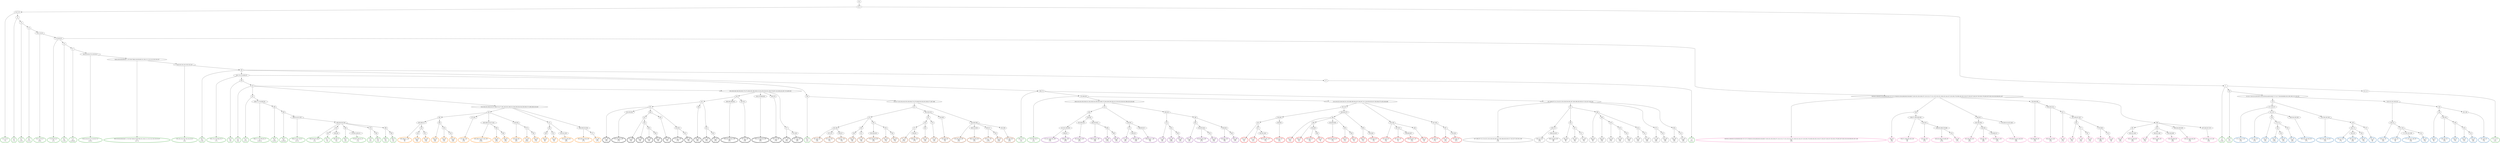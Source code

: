 digraph T {
	{
		rank=same
		420 [penwidth=3,colorscheme=set19,color=3,label="3;4;7;10_P\nP\n1.7%"]
		418 [penwidth=3,colorscheme=set19,color=3,label="14_P\nP\n1.1%"]
		416 [penwidth=3,colorscheme=set19,color=3,label="16_P\nP\n0.32%"]
		414 [penwidth=3,colorscheme=set19,color=3,label="18_P\nP\n0.11%"]
		412 [penwidth=3,colorscheme=set19,color=3,label="19;21;23;25_P\nP\n0.98%"]
		410 [penwidth=3,colorscheme=set19,color=3,label="27;28;30;32_P\nP\n0.2%"]
		408 [penwidth=3,colorscheme=set19,color=3,label="34_P\nP\n0.19%"]
		406 [penwidth=3,colorscheme=set19,color=3,label="37_P\nP\n0.0046%"]
		404 [penwidth=3,colorscheme=set19,color=3,label="40;42;43;45;47;51;53;55;57_P\nP\n0.002%"]
		402 [penwidth=3,colorscheme=set19,color=3,label="58;61;63;64;66;68;69;71;76;79;87;89;91;93;95;98;101;104;111;113;114;118;119;123_P\nP\n0.017%"]
		400 [penwidth=3,colorscheme=set19,color=3,label="126;130;134;145;150;154;155_P\nP\n3.8%"]
		398 [penwidth=3,colorscheme=set19,color=3,label="160_P\nP\n0.28%"]
		396 [penwidth=3,colorscheme=set19,color=3,label="165;170;179;189;197_P\nP\n2.7%"]
		394 [penwidth=3,colorscheme=set19,color=3,label="204_P\nP\n1.8%"]
		392 [penwidth=3,colorscheme=set19,color=3,label="213_P\nP\n4.8%"]
		390 [penwidth=3,colorscheme=set19,color=3,label="231_P\nP\n0.31%"]
		388 [penwidth=3,colorscheme=set19,color=3,label="266;271;276;286;291_P\nP\n0.0053%"]
		386 [penwidth=3,colorscheme=set19,color=3,label="300_P\nP\n0.002%"]
		384 [penwidth=3,colorscheme=set19,color=3,label="306_P\nP\n0.0059%"]
		382 [penwidth=3,colorscheme=set19,color=3,label="308;314;321;325_P\nP\n0.021%"]
		380 [penwidth=3,colorscheme=set19,color=3,label="338;339;345;348_P\nP\n3.4%"]
		377 [penwidth=3,colorscheme=set19,color=3,label="367_P\nP\n7.3%"]
		375 [penwidth=3,colorscheme=set19,color=3,label="380;392_P\nP\n7.9%"]
		373 [penwidth=3,colorscheme=set19,color=3,label="366_P\nP\n2.6%"]
		371 [penwidth=3,colorscheme=set19,color=3,label="379;391;400;411_P\nP\n5.2%"]
		369 [penwidth=3,colorscheme=set19,color=3,label="378_P\nP\n4.4%"]
		367 [penwidth=3,colorscheme=set19,color=3,label="390_P\nP\n9.2%"]
		365 [penwidth=3,colorscheme=set19,color=3,label="389_P\nP\n1.8%"]
		363 [penwidth=3,colorscheme=set19,color=3,label="399_P\nP\n7.8%"]
		361 [penwidth=3,colorscheme=set19,color=3,label="209_P\nP\n5.5%"]
		359 [penwidth=3,colorscheme=set19,color=3,label="169;174_P\nP\n2.6%"]
		357 [penwidth=3,colorscheme=set19,color=3,label="178;188;203_P\nP\n5.9%"]
		355 [penwidth=3,colorscheme=set19,color=3,label="177_P\nP\n6.3%"]
		353 [penwidth=3,colorscheme=set19,color=3,label="5_P\nP\n0.38%"]
		351 [penwidth=3,colorscheme=set19,color=3,label="6;9_P\nP\n5.1%"]
		349 [penwidth=3,colorscheme=set19,color=3,label="8;11;13_P\nP\n6.3%"]
		345 [penwidth=3,colorscheme=set19,color=2,label="127;129;137_M1\nM1\n4.3%"]
		343 [penwidth=3,colorscheme=set19,color=2,label="141;152_M1\nM1\n4.2%"]
		341 [penwidth=3,colorscheme=set19,color=2,label="159_M1\nM1\n2.5%"]
		338 [penwidth=3,colorscheme=set19,color=2,label="185_M1\nM1\n0.45%"]
		336 [penwidth=3,colorscheme=set19,color=2,label="194_M1\nM1\n5.3%"]
		334 [penwidth=3,colorscheme=set19,color=2,label="201_M1\nM1\n6.9%"]
		332 [penwidth=3,colorscheme=set19,color=2,label="168;184;193;206_M1\nM1\n5.7%"]
		330 [penwidth=3,colorscheme=set19,color=2,label="133;136;140;149_M1\nM1\n5.2%"]
		327 [penwidth=3,colorscheme=set19,color=2,label="164;172_M1\nM1\n1.7%"]
		325 [penwidth=3,colorscheme=set19,color=2,label="183;192_M1\nM1\n6.8%"]
		323 [penwidth=3,colorscheme=set19,color=2,label="200_M1\nM1\n7.5%"]
		321 [penwidth=3,colorscheme=set19,color=2,label="167_M1\nM1\n8%"]
		318 [penwidth=3,colorscheme=set19,color=2,label="146;151_M1\nM1\n4.4%"]
		316 [penwidth=3,colorscheme=set19,color=2,label="157;162_M1\nM1\n3%"]
		314 [penwidth=3,colorscheme=set19,color=2,label="171;182;191;199_M1\nM1\n5.8%"]
		312 [penwidth=3,colorscheme=set19,color=2,label="181_M1\nM1\n7.4%"]
		309 [penwidth=3,colorscheme=set19,color=2,label="156_M1\nM1\n2%"]
		307 [penwidth=3,colorscheme=set19,color=2,label="180;190_M1\nM1\n2.3%"]
		305 [penwidth=3,colorscheme=set19,color=2,label="198_M1\nM1\n1.7%"]
		303 [penwidth=3,colorscheme=set19,color=2,label="205_M1\nM1\n2.1%"]
		301 [penwidth=3,colorscheme=set19,color=2,label="210_M1\nM1\n5.8%"]
		299 [penwidth=3,colorscheme=set19,color=2,label="161;166_M1\nM1\n7.2%"]
		297 [penwidth=3,colorscheme=set19,color=8,label="36;39;41;46;49;52;54;56;60;62;65;70;73;75;78;80;81;82;84;86;90;92;94;96;97;100;102;103;106;107;110;115;117;121;122;125;131;138;142;144;147;153;163;176;186;195;202;218;227;233;237;243;247;252;261;278;282;287;302;310;316;326;331;337_M2\nM2\n2.6%"]
		295 [penwidth=3,colorscheme=set19,color=8,label="346_M2\nM2\n1.6%"]
		293 [penwidth=3,colorscheme=set19,color=8,label="356;371;383;395;405_M2\nM2\n4%"]
		291 [penwidth=3,colorscheme=set19,color=8,label="423;432_M2\nM2\n3.1%"]
		289 [penwidth=3,colorscheme=set19,color=8,label="449;453;469;479;489_M2\nM2\n0.22%"]
		287 [penwidth=3,colorscheme=set19,color=8,label="516_M2\nM2\n5.7%"]
		284 [penwidth=3,colorscheme=set19,color=8,label="361;382;394_M2\nM2\n4.9%"]
		282 [penwidth=3,colorscheme=set19,color=8,label="440;462_M2\nM2\n4.8%"]
		280 [penwidth=3,colorscheme=set19,color=8,label="478;488;515_M2\nM2\n6.1%"]
		278 [penwidth=3,colorscheme=set19,color=8,label="370;404;414;422;448_M2\nM2\n5.8%"]
		276 [penwidth=3,colorscheme=set19,color=8,label="354;360;369_M2\nM2\n4.1%"]
		274 [penwidth=3,colorscheme=set19,color=8,label="393;403;413_M2\nM2\n2.4%"]
		272 [penwidth=3,colorscheme=set19,color=8,label="421_M2\nM2\n3.1%"]
		269 [penwidth=3,colorscheme=set19,color=8,label="461_M2\nM2\n4.1%"]
		267 [penwidth=3,colorscheme=set19,color=8,label="477_M2\nM2\n4.2%"]
		265 [penwidth=3,colorscheme=set19,color=8,label="487_M2\nM2\n5.1%"]
		263 [penwidth=3,colorscheme=set19,color=8,label="476;486_M2\nM2\n0.56%"]
		261 [penwidth=3,colorscheme=set19,color=8,label="514_M2\nM2\n5%"]
		258 [penwidth=3,colorscheme=set19,color=8,label="381_M2\nM2\n4.3%"]
		256 [penwidth=3,colorscheme=set19,color=8,label="402;412;446_M2\nM2\n5.4%"]
		254 [penwidth=3,colorscheme=set19,color=8,label="401_M2\nM2\n1.2%"]
		252 [penwidth=3,colorscheme=set19,color=8,label="438;451;460_M2\nM2\n5%"]
		250 [penwidth=3,colorscheme=set19,color=8,label="445;459;468_M2\nM2\n5.6%"]
		248 [penwidth=3,colorscheme=set19,color=8,label="430;444;450;458_M2\nM2\n5.5%"]
		246 [penwidth=3,colorscheme=set19,color=8,label="437;443;457;475_M2\nM2\n5.8%"]
		244 [penwidth=3,colorscheme=set19,color=9,label="187;196;207;211;214;221;225;228;250;262;267;283;288;293;303;317;322;327;332;341_M3\nM3\n4.3%"]
		241 [penwidth=3,colorscheme=set19,color=9,label="362;373_M3\nM3\n2.5%"]
		239 [penwidth=3,colorscheme=set19,color=9,label="408;418;426_M3\nM3\n6%"]
		237 [penwidth=3,colorscheme=set19,color=9,label="385_M3\nM3\n5%"]
		235 [penwidth=3,colorscheme=set19,color=9,label="407_M3\nM3\n13%"]
		233 [penwidth=3,colorscheme=set19,color=9,label="417_M3\nM3\n11%"]
		231 [penwidth=3,colorscheme=set19,color=9,label="396_M3\nM3\n2%"]
		229 [penwidth=3,colorscheme=set19,color=9,label="406_M3\nM3\n3.5%"]
		227 [penwidth=3,colorscheme=set19,color=9,label="416_M3\nM3\n8.7%"]
		225 [penwidth=3,colorscheme=set19,color=9,label="425_M3\nM3\n2.6%"]
		223 [penwidth=3,colorscheme=set19,color=9,label="434_M3\nM3\n5.1%"]
		221 [penwidth=3,colorscheme=set19,color=9,label="424_M3\nM3\n6.5%"]
		219 [penwidth=3,colorscheme=set19,color=9,label="441_M3\nM3\n8.8%"]
		217 [penwidth=3,colorscheme=set19,color=9,label="372_M3\nM3\n6.9%"]
		215 [penwidth=3,colorscheme=set19,color=9,label="433_M3\nM3\n5.9%"]
		213 [penwidth=3,colorscheme=set19,color=9,label="384_M3\nM3\n2.6%"]
		211 [penwidth=3,colorscheme=set19,color=9,label="415_M3\nM3\n5.6%"]
		206 [penwidth=3,colorscheme=set19,color=7,label="481;493_M4\nM4\n3.3%"]
		204 [penwidth=3,colorscheme=set19,color=7,label="507;522_M4\nM4\n7.1%"]
		202 [penwidth=3,colorscheme=set19,color=7,label="539;557_M4\nM4\n7.2%"]
		199 [penwidth=3,colorscheme=set19,color=7,label="506_M4\nM4\n7.8%"]
		197 [penwidth=3,colorscheme=set19,color=7,label="521_M4\nM4\n7.8%"]
		194 [penwidth=3,colorscheme=set19,color=7,label="520;538;556_M4\nM4\n5.3%"]
		192 [penwidth=3,colorscheme=set19,color=7,label="555_M4\nM4\n1.2%"]
		190 [penwidth=3,colorscheme=set19,color=7,label="584_M4\nM4\n7.3%"]
		185 [penwidth=3,colorscheme=set19,color=7,label="571_M4\nM4\n0.52%"]
		183 [penwidth=3,colorscheme=set19,color=7,label="583;601_M4\nM4\n5.7%"]
		181 [penwidth=3,colorscheme=set19,color=7,label="582_M4\nM4\n5.3%"]
		179 [penwidth=3,colorscheme=set19,color=7,label="570_M4\nM4\n5.5%"]
		177 [penwidth=3,colorscheme=set19,color=7,label="553;569_M4\nM4\n11%"]
		175 [penwidth=3,colorscheme=set19,color=7,label="454;463;480_M4\nM4\n3.8%"]
		173 [penwidth=3,colorscheme=set19,color=7,label="490;518;536_M4\nM4\n5.4%"]
		171 [penwidth=3,colorscheme=set19,color=7,label="503;517_M4\nM4\n0.42%"]
		169 [penwidth=3,colorscheme=set19,color=7,label="535_M4\nM4\n8.9%"]
		167 [penwidth=3,colorscheme=set19,color=7,label="552;568_M4\nM4\n6.8%"]
		162 [penwidth=3,colorscheme=set19,color=5,label="483;499;511_M5\nM5\n4%"]
		159 [penwidth=3,colorscheme=set19,color=5,label="544_M5\nM5\n7.8%"]
		157 [penwidth=3,colorscheme=set19,color=5,label="587_M5\nM5\n5.4%"]
		155 [penwidth=3,colorscheme=set19,color=5,label="498_M5\nM5\n3.8%"]
		153 [penwidth=3,colorscheme=set19,color=5,label="528_M5\nM5\n3.2%"]
		151 [penwidth=3,colorscheme=set19,color=5,label="543_M5\nM5\n9.8%"]
		149 [penwidth=3,colorscheme=set19,color=5,label="472;497_M5\nM5\n5.5%"]
		147 [penwidth=3,colorscheme=set19,color=5,label="482;496;510;527;542_M5\nM5\n0.56%"]
		145 [penwidth=3,colorscheme=set19,color=5,label="560_M5\nM5\n8.8%"]
		143 [penwidth=3,colorscheme=set19,color=5,label="586_M5\nM5\n5.6%"]
		141 [penwidth=3,colorscheme=set19,color=5,label="526;559_M5\nM5\n4.9%"]
		139 [penwidth=3,colorscheme=set19,color=5,label="573_M5\nM5\n0.62%"]
		137 [penwidth=3,colorscheme=set19,color=5,label="585_M5\nM5\n5.1%"]
		133 [penwidth=3,colorscheme=set19,color=5,label="509_M5\nM5\n8%"]
		131 [penwidth=3,colorscheme=set19,color=5,label="525_M5\nM5\n11%"]
		129 [penwidth=3,colorscheme=set19,color=5,label="524;541;558_M5\nM5\n6.8%"]
		127 [penwidth=3,colorscheme=set19,color=5,label="494;508;523;540_M5\nM5\n3.7%"]
		125 [penwidth=3,colorscheme=set19,color=5,label="572_M5\nM5\n5.7%"]
		120 [penwidth=3,colorscheme=set19,color=4,label="512;531;563;592_M6\nM6\n3.2%"]
		118 [penwidth=3,colorscheme=set19,color=4,label="606;621_M6\nM6\n8.5%"]
		115 [penwidth=3,colorscheme=set19,color=4,label="591;605;620_M6\nM6\n8.3%"]
		113 [penwidth=3,colorscheme=set19,color=4,label="604;619;657_M6\nM6\n3.9%"]
		111 [penwidth=3,colorscheme=set19,color=4,label="666_M6\nM6\n0.23%"]
		109 [penwidth=3,colorscheme=set19,color=4,label="668_M6\nM6\n5.3%"]
		106 [penwidth=3,colorscheme=set19,color=4,label="575_M6\nM6\n4.6%"]
		104 [penwidth=3,colorscheme=set19,color=4,label="590;618_M6\nM6\n8.9%"]
		102 [penwidth=3,colorscheme=set19,color=4,label="589;603;617_M6\nM6\n7.8%"]
		99 [penwidth=3,colorscheme=set19,color=4,label="574_M6\nM6\n1.9%"]
		97 [penwidth=3,colorscheme=set19,color=4,label="645_M6\nM6\n0.68%"]
		95 [penwidth=3,colorscheme=set19,color=4,label="656_M6\nM6\n6.4%"]
		92 [penwidth=3,colorscheme=set19,color=4,label="602_M6\nM6\n14%"]
		90 [penwidth=3,colorscheme=set19,color=4,label="616;635;644_M6\nM6\n6.1%"]
		88 [penwidth=3,colorscheme=set19,color=4,label="655_M6\nM6\n5.8%"]
		86 [penwidth=3,colorscheme=set19,color=4,label="634;643_M6\nM6\n7.8%"]
		84 [penwidth=3,colorscheme=set19,color=4,label="663_M6\nM6\n6.7%"]
		79 [penwidth=3,colorscheme=set19,color=1,label="610_M7\nM7\n3%"]
		77 [penwidth=3,colorscheme=set19,color=1,label="627_M7\nM7\n3.1%"]
		75 [penwidth=3,colorscheme=set19,color=1,label="641;651;661_M7\nM7\n7.1%"]
		73 [penwidth=3,colorscheme=set19,color=1,label="626;640_M7\nM7\n5.8%"]
		70 [penwidth=3,colorscheme=set19,color=1,label="594_M7\nM7\n3.2%"]
		68 [penwidth=3,colorscheme=set19,color=1,label="609_M7\nM7\n5%"]
		66 [penwidth=3,colorscheme=set19,color=1,label="625;639_M7\nM7\n1.6%"]
		64 [penwidth=3,colorscheme=set19,color=1,label="660_M7\nM7\n7%"]
		62 [penwidth=3,colorscheme=set19,color=1,label="624;650;659_M7\nM7\n7.1%"]
		60 [penwidth=3,colorscheme=set19,color=1,label="638_M7\nM7\n4.1%"]
		58 [penwidth=3,colorscheme=set19,color=1,label="649_M7\nM7\n11%"]
		56 [penwidth=3,colorscheme=set19,color=1,label="608_M7\nM7\n2.1%"]
		54 [penwidth=3,colorscheme=set19,color=1,label="623;648_M7\nM7\n11%"]
		52 [penwidth=3,colorscheme=set19,color=1,label="532;548_M7\nM7\n1.9%"]
		50 [penwidth=3,colorscheme=set19,color=1,label="637;647_M7\nM7\n1%"]
		48 [penwidth=3,colorscheme=set19,color=1,label="658;664;667_M7\nM7\n5.2%"]
		46 [penwidth=3,colorscheme=set19,color=1,label="646_M7\nM7\n6%"]
		44 [penwidth=3,colorscheme=set19,color=1,label="547;593_M7\nM7\n2.7%"]
		42 [penwidth=3,colorscheme=set19,color=1,label="607_M7\nM7\n4.5%"]
		40 [penwidth=3,colorscheme=set19,color=1,label="622;636_M7\nM7\n8.1%"]
		35 [penwidth=3,colorscheme=set19,color=10,label="567_M8\nM8\n4.3%"]
		33 [penwidth=3,colorscheme=set19,color=10,label="581;633;654_M8\nM8\n5.1%"]
		30 [penwidth=3,colorscheme=set19,color=10,label="615_M8\nM8\n3.4%"]
		28 [penwidth=3,colorscheme=set19,color=10,label="653_M8\nM8\n2.4%"]
		26 [penwidth=3,colorscheme=set19,color=10,label="662_M8\nM8\n2.5%"]
		24 [penwidth=3,colorscheme=set19,color=10,label="665_M8\nM8\n5.3%"]
		22 [penwidth=3,colorscheme=set19,color=10,label="632_M8\nM8\n7.1%"]
		20 [penwidth=3,colorscheme=set19,color=10,label="614;631_M8\nM8\n5.1%"]
		18 [penwidth=3,colorscheme=set19,color=10,label="652_M8\nM8\n7.4%"]
		16 [penwidth=3,colorscheme=set19,color=10,label="599_M8\nM8\n5.8%"]
		14 [penwidth=3,colorscheme=set19,color=10,label="613_M8\nM8\n3.2%"]
		12 [penwidth=3,colorscheme=set19,color=10,label="630_M8\nM8\n6.2%"]
		10 [penwidth=3,colorscheme=set19,color=10,label="566;580;598;642_M8\nM8\n5.6%"]
		8 [penwidth=3,colorscheme=set19,color=10,label="597;612_M8\nM8\n6.9%"]
		6 [penwidth=3,colorscheme=set19,color=10,label="550;579;596;629_M8\nM8\n9.9%"]
		4 [penwidth=3,colorscheme=set19,color=10,label="565;578_M8\nM8\n6.7%"]
		2 [penwidth=3,colorscheme=set19,color=10,label="577_M8\nM8\n4.4%"]
		0 [penwidth=3,colorscheme=set19,color=10,label="611;628_M8\nM8\n8.6%"]
	}
	423 [label="GL"]
	422 [label="0;1;2"]
	421 [label="3;4;7;10"]
	419 [label="14"]
	417 [label="16"]
	415 [label="18"]
	413 [label="19;21;23;25"]
	411 [label="27;28;30;32"]
	409 [label="34"]
	407 [label="37"]
	405 [label="40;42;43;45;47;51;53;55;57"]
	403 [label="58;61;63;64;66;68;69;71;76;79;87;89;91;93;95;98;101;104;111;113;114;118;119;123"]
	401 [label="126;130;134;145;150;154;155"]
	399 [label="160"]
	397 [label="165;170;179;189;197"]
	395 [label="204"]
	393 [label="213"]
	391 [label="231"]
	389 [label="266;271;276;286;291"]
	387 [label="300"]
	385 [label="306"]
	383 [label="308;314;321;325"]
	381 [label="338;339;345;348"]
	379 [label="353"]
	378 [label="367"]
	376 [label="380;392"]
	374 [label="366"]
	372 [label="379;391;400;411"]
	370 [label="378"]
	368 [label="390"]
	366 [label="389"]
	364 [label="399"]
	362 [label="209"]
	360 [label="169;174"]
	358 [label="178;188;203"]
	356 [label="177"]
	354 [label="5"]
	352 [label="6;9"]
	350 [label="8;11;13"]
	348 [label="12;15;17;20;22;24;26;29;31;33;35;38;44;48;50;59;67;72;74;77;83;85;88;99;105;108;109;112;116;120"]
	347 [label="124"]
	346 [label="127;129;137"]
	344 [label="141;152"]
	342 [label="159"]
	340 [label="173;175"]
	339 [label="185"]
	337 [label="194"]
	335 [label="201"]
	333 [label="168;184;193;206"]
	331 [label="133;136;140;149"]
	329 [label="158"]
	328 [label="164;172"]
	326 [label="183;192"]
	324 [label="200"]
	322 [label="167"]
	320 [label="128;132;135;139;143"]
	319 [label="146;151"]
	317 [label="157;162"]
	315 [label="171;182;191;199"]
	313 [label="181"]
	311 [label="148"]
	310 [label="156"]
	308 [label="180;190"]
	306 [label="198"]
	304 [label="205"]
	302 [label="210"]
	300 [label="161;166"]
	298 [label="36;39;41;46;49;52;54;56;60;62;65;70;73;75;78;80;81;82;84;86;90;92;94;96;97;100;102;103;106;107;110;115;117;121;122;125;131;138;142;144;147;153;163;176;186;195;202;218;227;233;237;243;247;252;261;278;282;287;302;310;316;326;331;337"]
	296 [label="346"]
	294 [label="356;371;383;395;405"]
	292 [label="423;432"]
	290 [label="449;453;469;479;489"]
	288 [label="516"]
	286 [label="349;355"]
	285 [label="361;382;394"]
	283 [label="440;462"]
	281 [label="478;488;515"]
	279 [label="370;404;414;422;448"]
	277 [label="354;360;369"]
	275 [label="393;403;413"]
	273 [label="421"]
	271 [label="431;439;447;452"]
	270 [label="461"]
	268 [label="477"]
	266 [label="487"]
	264 [label="476;486"]
	262 [label="514"]
	260 [label="368"]
	259 [label="381"]
	257 [label="402;412;446"]
	255 [label="401"]
	253 [label="438;451;460"]
	251 [label="445;459;468"]
	249 [label="430;444;450;458"]
	247 [label="437;443;457;475"]
	245 [label="187;196;207;211;214;221;225;228;250;262;267;283;288;293;303;317;322;327;332;341"]
	243 [label="357"]
	242 [label="362;373"]
	240 [label="408;418;426"]
	238 [label="385"]
	236 [label="407"]
	234 [label="417"]
	232 [label="396"]
	230 [label="406"]
	228 [label="416"]
	226 [label="425"]
	224 [label="434"]
	222 [label="424"]
	220 [label="441"]
	218 [label="372"]
	216 [label="433"]
	214 [label="384"]
	212 [label="415"]
	210 [label="212;217;223;234;245;255;259;264;274;279;298;320;334;352;365;377;387;398"]
	209 [label="427"]
	208 [label="470"]
	207 [label="481;493"]
	205 [label="507;522"]
	203 [label="539;557"]
	201 [label="492"]
	200 [label="506"]
	198 [label="521"]
	196 [label="505"]
	195 [label="520;538;556"]
	193 [label="555"]
	191 [label="584"]
	189 [label="491;504;519"]
	188 [label="537"]
	187 [label="554"]
	186 [label="571"]
	184 [label="583;601"]
	182 [label="582"]
	180 [label="570"]
	178 [label="553;569"]
	176 [label="454;463;480"]
	174 [label="490;518;536"]
	172 [label="503;517"]
	170 [label="535"]
	168 [label="552;568"]
	166 [label="224;226;232;236;242;257;260;272;277;281;292;301;309;315;330;336;340;344;358;363;374;386;409;419;429"]
	165 [label="455"]
	164 [label="464"]
	163 [label="483;499;511"]
	161 [label="529"]
	160 [label="544"]
	158 [label="587"]
	156 [label="498"]
	154 [label="528"]
	152 [label="543"]
	150 [label="472;497"]
	148 [label="482;496;510;527;542"]
	146 [label="560"]
	144 [label="586"]
	142 [label="526;559"]
	140 [label="573"]
	138 [label="585"]
	136 [label="471"]
	135 [label="495"]
	134 [label="509"]
	132 [label="525"]
	130 [label="524;541;558"]
	128 [label="494;508;523;540"]
	126 [label="572"]
	124 [label="208;216;220;230;238;241;244;248;254;258;263;269;273;284;290;295;305;312;319;323;329;342;388;420;428;465"]
	123 [label="473"]
	122 [label="484"]
	121 [label="512;531;563;592"]
	119 [label="606;621"]
	117 [label="530;562"]
	116 [label="591;605;620"]
	114 [label="604;619;657"]
	112 [label="666"]
	110 [label="668"]
	108 [label="546;561"]
	107 [label="575"]
	105 [label="590;618"]
	103 [label="589;603;617"]
	101 [label="500;545"]
	100 [label="574"]
	98 [label="645"]
	96 [label="656"]
	94 [label="588"]
	93 [label="602"]
	91 [label="616;635;644"]
	89 [label="655"]
	87 [label="634;643"]
	85 [label="663"]
	83 [label="215;219;222;229;240;251;253;268;289;294;297;304;307;311;318;328;333;347;350;364;375;435;456;466"]
	82 [label="501;513"]
	81 [label="533;595"]
	80 [label="610"]
	78 [label="627"]
	76 [label="641;651;661"]
	74 [label="626;640"]
	72 [label="549;564;576"]
	71 [label="594"]
	69 [label="609"]
	67 [label="625;639"]
	65 [label="660"]
	63 [label="624;650;659"]
	61 [label="638"]
	59 [label="649"]
	57 [label="608"]
	55 [label="623;648"]
	53 [label="532;548"]
	51 [label="637;647"]
	49 [label="658;664;667"]
	47 [label="646"]
	45 [label="547;593"]
	43 [label="607"]
	41 [label="622;636"]
	39 [label="235;239;246;249;256;265;270;275;280;285;296;299;313;324;335;343;351;359;376;397;410;436;442;467;474;485;502"]
	38 [label="534"]
	37 [label="551"]
	36 [label="567"]
	34 [label="581;633;654"]
	32 [label="600"]
	31 [label="615"]
	29 [label="653"]
	27 [label="662"]
	25 [label="665"]
	23 [label="632"]
	21 [label="614;631"]
	19 [label="652"]
	17 [label="599"]
	15 [label="613"]
	13 [label="630"]
	11 [label="566;580;598;642"]
	9 [label="597;612"]
	7 [label="550;579;596;629"]
	5 [label="565;578"]
	3 [label="577"]
	1 [label="611;628"]
	423 -> 422
	422 -> 421
	422 -> 354
	421 -> 420
	421 -> 419
	419 -> 418
	419 -> 417
	417 -> 416
	417 -> 415
	415 -> 414
	415 -> 413
	413 -> 412
	413 -> 411
	411 -> 410
	411 -> 409
	411 -> 298
	409 -> 408
	409 -> 407
	407 -> 406
	407 -> 405
	405 -> 404
	405 -> 403
	403 -> 402
	403 -> 401
	401 -> 400
	401 -> 399
	399 -> 398
	399 -> 397
	399 -> 360
	399 -> 356
	397 -> 396
	397 -> 395
	397 -> 362
	395 -> 394
	395 -> 393
	393 -> 392
	393 -> 391
	393 -> 166
	393 -> 39
	391 -> 390
	391 -> 389
	389 -> 388
	389 -> 387
	387 -> 386
	387 -> 385
	385 -> 384
	385 -> 383
	383 -> 382
	383 -> 381
	381 -> 380
	381 -> 379
	381 -> 374
	381 -> 370
	381 -> 366
	379 -> 378
	379 -> 376
	378 -> 377
	376 -> 375
	374 -> 373
	374 -> 372
	372 -> 371
	370 -> 369
	370 -> 368
	368 -> 367
	366 -> 365
	366 -> 364
	364 -> 363
	362 -> 361
	362 -> 210
	360 -> 359
	360 -> 358
	360 -> 245
	358 -> 357
	358 -> 124
	358 -> 83
	356 -> 355
	354 -> 353
	354 -> 352
	354 -> 350
	352 -> 351
	352 -> 348
	350 -> 349
	348 -> 347
	348 -> 320
	347 -> 346
	347 -> 331
	346 -> 345
	346 -> 344
	344 -> 343
	344 -> 342
	344 -> 333
	342 -> 341
	342 -> 340
	340 -> 339
	340 -> 335
	339 -> 338
	339 -> 337
	337 -> 336
	335 -> 334
	333 -> 332
	331 -> 330
	331 -> 329
	329 -> 328
	329 -> 322
	328 -> 327
	328 -> 326
	328 -> 324
	326 -> 325
	324 -> 323
	322 -> 321
	320 -> 319
	320 -> 311
	319 -> 318
	319 -> 317
	317 -> 316
	317 -> 315
	317 -> 313
	315 -> 314
	313 -> 312
	311 -> 310
	311 -> 300
	310 -> 309
	310 -> 308
	308 -> 307
	308 -> 306
	306 -> 305
	306 -> 304
	304 -> 303
	304 -> 302
	302 -> 301
	300 -> 299
	298 -> 297
	298 -> 296
	298 -> 286
	298 -> 277
	298 -> 260
	296 -> 295
	296 -> 294
	294 -> 293
	294 -> 292
	292 -> 291
	292 -> 290
	290 -> 289
	290 -> 288
	288 -> 287
	286 -> 285
	286 -> 279
	285 -> 284
	285 -> 283
	283 -> 282
	283 -> 281
	281 -> 280
	279 -> 278
	277 -> 276
	277 -> 275
	275 -> 274
	275 -> 273
	273 -> 272
	273 -> 271
	271 -> 270
	271 -> 264
	270 -> 269
	270 -> 268
	268 -> 267
	268 -> 266
	266 -> 265
	264 -> 263
	264 -> 262
	262 -> 261
	260 -> 259
	260 -> 255
	260 -> 249
	260 -> 247
	259 -> 258
	259 -> 257
	257 -> 256
	255 -> 254
	255 -> 253
	255 -> 251
	253 -> 252
	251 -> 250
	249 -> 248
	247 -> 246
	245 -> 244
	245 -> 243
	245 -> 218
	245 -> 214
	243 -> 242
	243 -> 238
	243 -> 232
	242 -> 241
	242 -> 240
	240 -> 239
	238 -> 237
	238 -> 236
	236 -> 235
	236 -> 234
	234 -> 233
	232 -> 231
	232 -> 230
	232 -> 222
	230 -> 229
	230 -> 228
	228 -> 227
	228 -> 226
	226 -> 225
	226 -> 224
	224 -> 223
	222 -> 221
	222 -> 220
	220 -> 219
	218 -> 217
	218 -> 216
	216 -> 215
	214 -> 213
	214 -> 212
	212 -> 211
	210 -> 209
	210 -> 176
	209 -> 208
	209 -> 189
	208 -> 207
	208 -> 201
	208 -> 196
	207 -> 206
	207 -> 205
	207 -> 203
	205 -> 204
	203 -> 202
	201 -> 200
	201 -> 198
	200 -> 199
	198 -> 197
	196 -> 195
	196 -> 193
	195 -> 194
	193 -> 192
	193 -> 191
	191 -> 190
	189 -> 188
	189 -> 178
	188 -> 187
	188 -> 180
	187 -> 186
	187 -> 182
	186 -> 185
	186 -> 184
	184 -> 183
	182 -> 181
	180 -> 179
	178 -> 177
	176 -> 175
	176 -> 174
	176 -> 172
	176 -> 168
	174 -> 173
	172 -> 171
	172 -> 170
	170 -> 169
	168 -> 167
	166 -> 165
	166 -> 136
	166 -> 128
	165 -> 164
	165 -> 150
	165 -> 148
	165 -> 142
	164 -> 163
	164 -> 156
	163 -> 162
	163 -> 161
	161 -> 160
	161 -> 158
	160 -> 159
	158 -> 157
	156 -> 155
	156 -> 154
	154 -> 153
	154 -> 152
	152 -> 151
	150 -> 149
	148 -> 147
	148 -> 146
	146 -> 145
	146 -> 144
	144 -> 143
	142 -> 141
	142 -> 140
	140 -> 139
	140 -> 138
	138 -> 137
	136 -> 135
	136 -> 130
	135 -> 134
	135 -> 132
	134 -> 133
	132 -> 131
	130 -> 129
	128 -> 127
	128 -> 126
	126 -> 125
	124 -> 123
	124 -> 101
	123 -> 122
	123 -> 108
	122 -> 121
	122 -> 117
	121 -> 120
	121 -> 119
	119 -> 118
	117 -> 116
	117 -> 114
	116 -> 115
	114 -> 113
	114 -> 112
	112 -> 111
	112 -> 110
	110 -> 109
	108 -> 107
	108 -> 103
	107 -> 106
	107 -> 105
	105 -> 104
	103 -> 102
	101 -> 100
	101 -> 94
	100 -> 99
	100 -> 98
	98 -> 97
	98 -> 96
	96 -> 95
	94 -> 93
	94 -> 87
	93 -> 92
	93 -> 91
	91 -> 90
	91 -> 89
	89 -> 88
	87 -> 86
	87 -> 85
	85 -> 84
	83 -> 82
	83 -> 53
	83 -> 45
	82 -> 81
	82 -> 72
	81 -> 80
	81 -> 74
	80 -> 79
	80 -> 78
	78 -> 77
	78 -> 76
	76 -> 75
	74 -> 73
	72 -> 71
	72 -> 57
	71 -> 70
	71 -> 69
	71 -> 63
	71 -> 61
	69 -> 68
	69 -> 67
	67 -> 66
	67 -> 65
	65 -> 64
	63 -> 62
	61 -> 60
	61 -> 59
	59 -> 58
	57 -> 56
	57 -> 55
	55 -> 54
	53 -> 52
	53 -> 51
	53 -> 47
	51 -> 50
	51 -> 49
	49 -> 48
	47 -> 46
	45 -> 44
	45 -> 43
	43 -> 42
	43 -> 41
	41 -> 40
	39 -> 38
	39 -> 7
	39 -> 5
	39 -> 3
	38 -> 37
	38 -> 11
	38 -> 9
	37 -> 36
	37 -> 17
	37 -> 15
	36 -> 35
	36 -> 34
	36 -> 32
	36 -> 21
	34 -> 33
	32 -> 31
	32 -> 23
	31 -> 30
	31 -> 29
	29 -> 28
	29 -> 27
	27 -> 26
	27 -> 25
	25 -> 24
	23 -> 22
	21 -> 20
	21 -> 19
	19 -> 18
	17 -> 16
	15 -> 14
	15 -> 13
	13 -> 12
	11 -> 10
	9 -> 8
	7 -> 6
	5 -> 4
	3 -> 2
	3 -> 1
	1 -> 0
}
